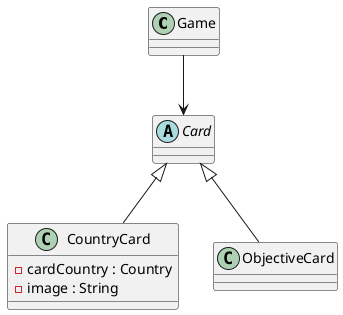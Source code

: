 @startuml
'https://plantuml.com/class-diagram

class Game {
}

abstract Card{

}

class CountryCard{
- cardCountry : Country
- image : String
}

class ObjectiveCard {
}

Game --> Card
Card <|-- CountryCard
Card <|-- ObjectiveCard

@enduml